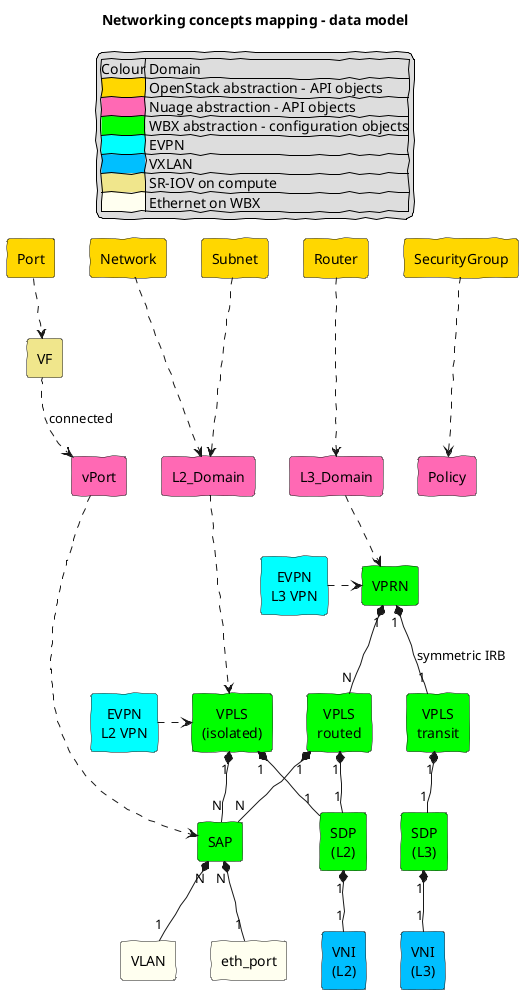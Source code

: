 @startuml
allow_mixing
skinparam handwritten true
skinparam defaultTextAlignment center

title Networking concepts mapping - data model

legend top
|Colour| Domain |
|<#Gold>| OpenStack abstraction - API objects|
|<#HotPink>| Nuage abstraction - API objects|
|<#Lime>| WBX abstraction - configuration objects|
|<#Cyan>| EVPN|
|<#DeepSkyBlue>| VXLAN|
|<#Khaki>| SR-IOV on compute|
|<#Ivory>| Ethernet on WBX|
endlegend

rectangle L3_VPN #Cyan [
EVPN
L3 VPN]

rectangle L2_VPN #Cyan [
EVPN
L2 VPN
]

together {
  rectangle VNI_L2 #DeepSkyBlue [
  VNI
  (L2)
  ]
  rectangle VNI_L3 #DeepSkyBlue [
  VNI
  (L3)
  ]
  rectangle VLAN #Ivory
  rectangle eth_port #Ivory
}

rectangle SAP #Lime

together {
  rectangle SDP_L2 #Lime [
  SDP
  (L2)
  ]
  rectangle SDP_L3 #Lime [
  SDP
  (L3)
  ]
}

rectangle VPRN #Lime
together {
  rectangle VPLS #Lime [
  VPLS
  (isolated)
  ]
  rectangle rVPLS #Lime [
  VPLS
  routed
  ]
  rectangle tVPLS #Lime [
  VPLS
  transit
  ]
}

together {
rectangle vPort #HotPink
rectangle L2_Domain #HotPink
rectangle L3_Domain #HotPink
rectangle Policy #HotPink
}

together {
rectangle Network #Gold
rectangle Subnet #Gold
rectangle Router #Gold
rectangle Port #Gold
rectangle VF #Khaki
rectangle SecurityGroup #Gold
}


SAP "N" *-- "1" eth_port
SAP "N" *-- "1" VLAN
SDP_L2 "1" *-- "1" VNI_L2
SDP_L3 "1" *-- "1" VNI_L3
VPRN "1" *-- "N" rVPLS
VPRN "1" *-- "1" tVPLS : symmetric IRB
VPLS "1" *-- "N" SAP
VPLS "1" *-- "1" SDP_L2
rVPLS "1" *-- "N" SAP
rVPLS "1" *-- "1" SDP_L2
tVPLS "1" *-- "1" SDP_L3
L2_VPN  -right[dashed]-> VPLS
L3_VPN -right[dashed]-> VPRN
vPort -[dashed]-> SAP
L2_Domain -[dashed]-> VPLS
L3_Domain -[dashed]-> VPRN
Network -[dashed]-> L2_Domain
Subnet -[dashed]-> L2_Domain
Router -[dashed]-> L3_Domain
SecurityGroup -[dashed]-> Policy
Port -[dashed]-> VF
VF -[dashed]-> vPort : connected

@enduml
